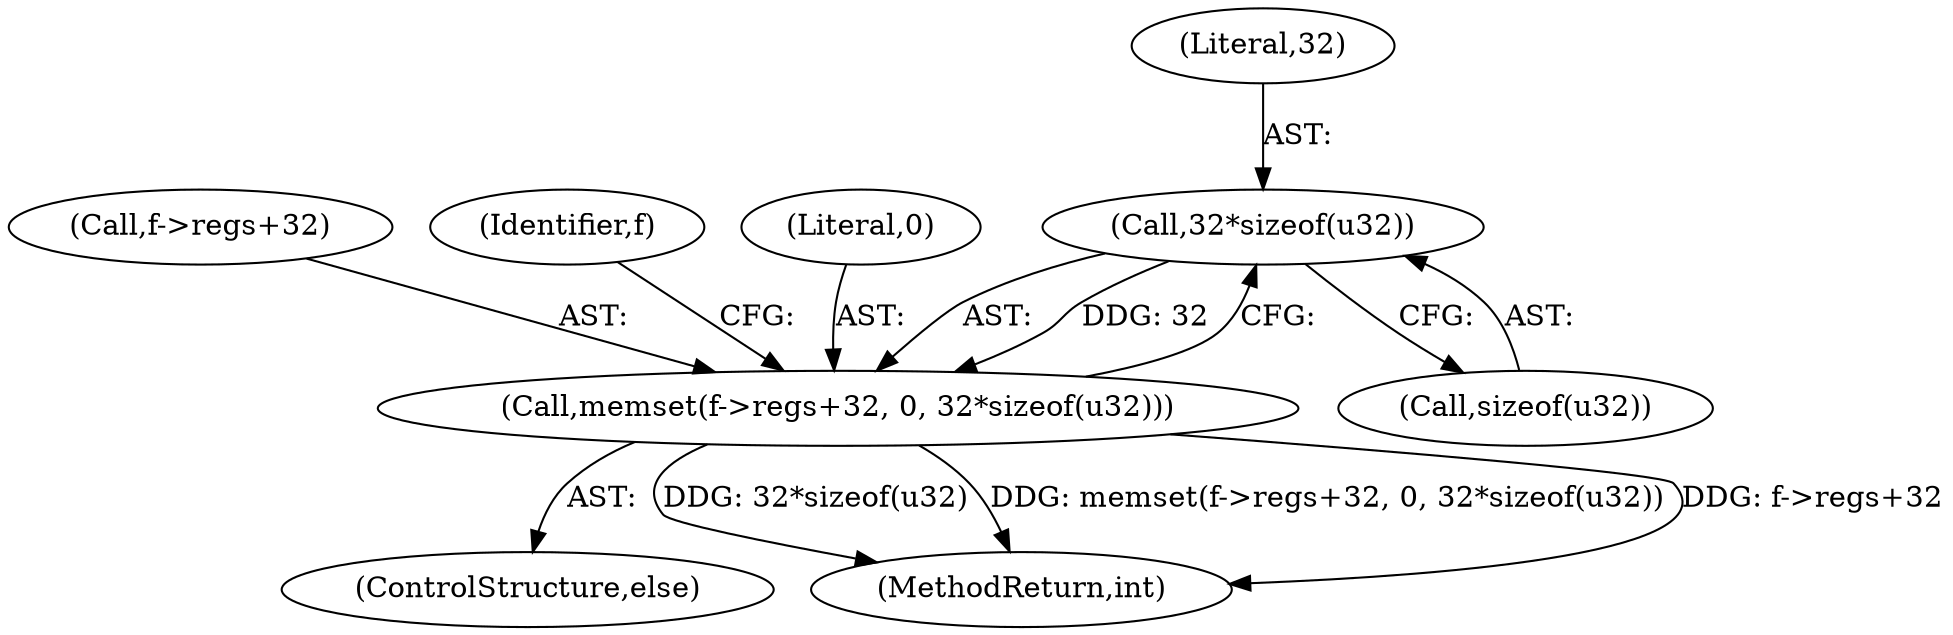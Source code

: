 digraph "0_linux_a8b0ca17b80e92faab46ee7179ba9e99ccb61233_36@API" {
"1000579" [label="(Call,32*sizeof(u32))"];
"1000572" [label="(Call,memset(f->regs+32, 0, 32*sizeof(u32)))"];
"1000573" [label="(Call,f->regs+32)"];
"1000581" [label="(Call,sizeof(u32))"];
"1000571" [label="(ControlStructure,else)"];
"1000604" [label="(MethodReturn,int)"];
"1000572" [label="(Call,memset(f->regs+32, 0, 32*sizeof(u32)))"];
"1000586" [label="(Identifier,f)"];
"1000580" [label="(Literal,32)"];
"1000578" [label="(Literal,0)"];
"1000579" [label="(Call,32*sizeof(u32))"];
"1000579" -> "1000572"  [label="AST: "];
"1000579" -> "1000581"  [label="CFG: "];
"1000580" -> "1000579"  [label="AST: "];
"1000581" -> "1000579"  [label="AST: "];
"1000572" -> "1000579"  [label="CFG: "];
"1000579" -> "1000572"  [label="DDG: 32"];
"1000572" -> "1000571"  [label="AST: "];
"1000573" -> "1000572"  [label="AST: "];
"1000578" -> "1000572"  [label="AST: "];
"1000586" -> "1000572"  [label="CFG: "];
"1000572" -> "1000604"  [label="DDG: 32*sizeof(u32)"];
"1000572" -> "1000604"  [label="DDG: memset(f->regs+32, 0, 32*sizeof(u32))"];
"1000572" -> "1000604"  [label="DDG: f->regs+32"];
}
